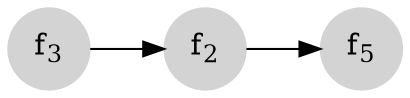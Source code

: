 digraph G
{
ranksep = "equally"
rankdir = LR
node [shape=circle]
{rank = same; f3; };
{rank = same; f2; };
{rank = same; f5; };
f3[style=filled label=<f<SUB>3</SUB>> color="lightgrey"]
f2[style=filled label=<f<SUB>2</SUB>> color="lightgrey"]
f5[style=filled label=<f<SUB>5</SUB>> color="lightgrey"]
f3 -> f2
f2 -> f5
}